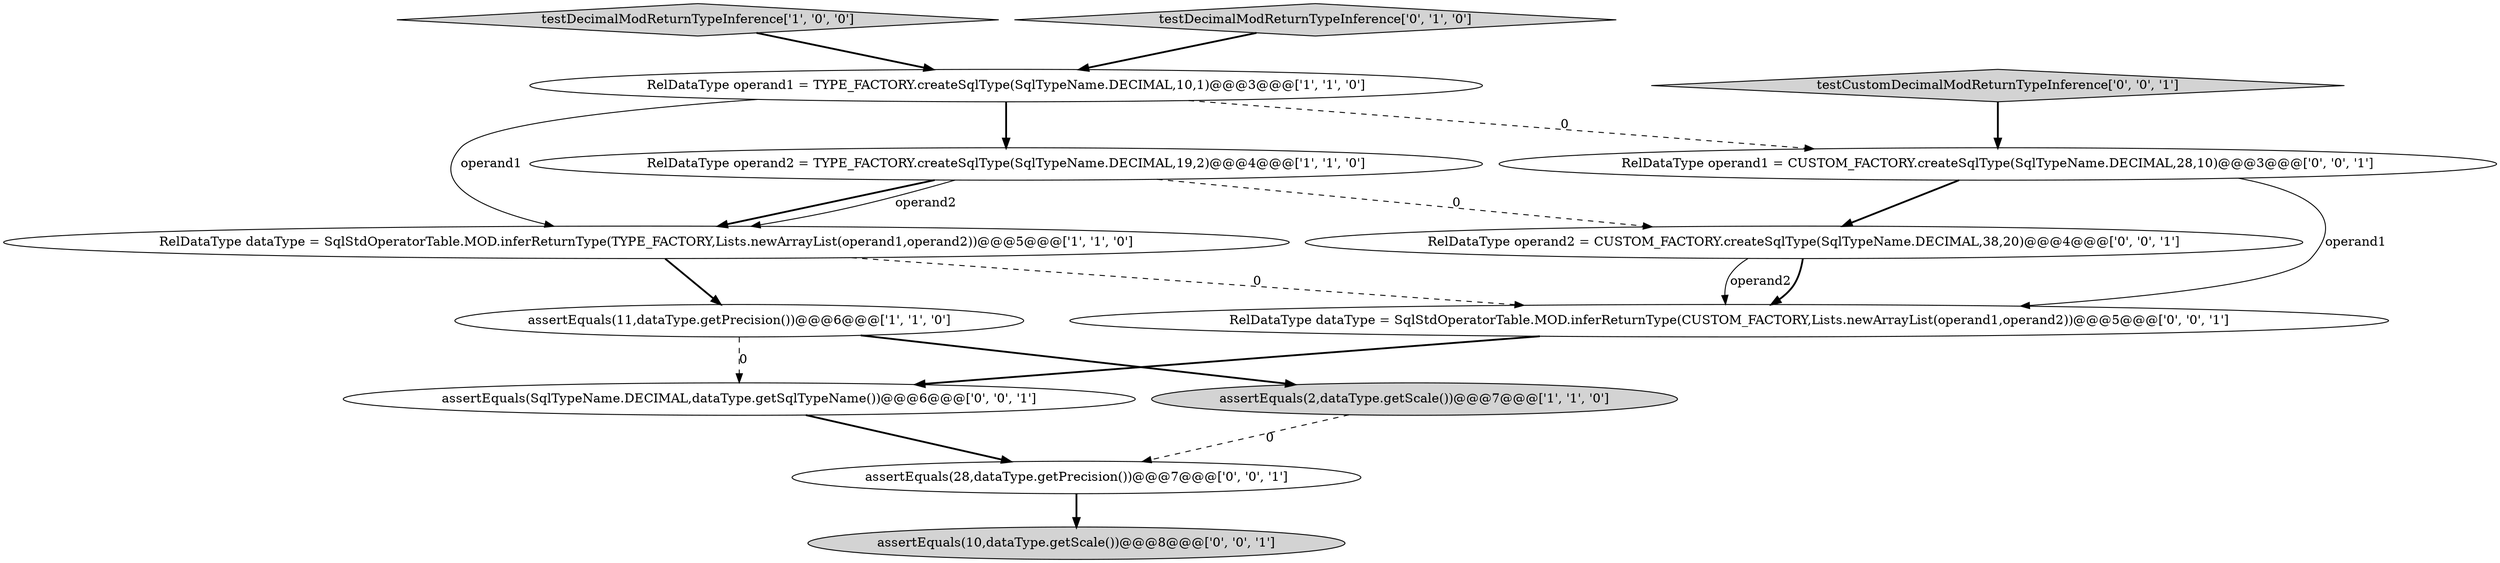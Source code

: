 digraph {
7 [style = filled, label = "assertEquals(10,dataType.getScale())@@@8@@@['0', '0', '1']", fillcolor = lightgray, shape = ellipse image = "AAA0AAABBB3BBB"];
4 [style = filled, label = "RelDataType dataType = SqlStdOperatorTable.MOD.inferReturnType(TYPE_FACTORY,Lists.newArrayList(operand1,operand2))@@@5@@@['1', '1', '0']", fillcolor = white, shape = ellipse image = "AAA0AAABBB1BBB"];
5 [style = filled, label = "assertEquals(11,dataType.getPrecision())@@@6@@@['1', '1', '0']", fillcolor = white, shape = ellipse image = "AAA0AAABBB1BBB"];
12 [style = filled, label = "RelDataType operand2 = CUSTOM_FACTORY.createSqlType(SqlTypeName.DECIMAL,38,20)@@@4@@@['0', '0', '1']", fillcolor = white, shape = ellipse image = "AAA0AAABBB3BBB"];
8 [style = filled, label = "RelDataType dataType = SqlStdOperatorTable.MOD.inferReturnType(CUSTOM_FACTORY,Lists.newArrayList(operand1,operand2))@@@5@@@['0', '0', '1']", fillcolor = white, shape = ellipse image = "AAA0AAABBB3BBB"];
1 [style = filled, label = "testDecimalModReturnTypeInference['1', '0', '0']", fillcolor = lightgray, shape = diamond image = "AAA0AAABBB1BBB"];
3 [style = filled, label = "RelDataType operand1 = TYPE_FACTORY.createSqlType(SqlTypeName.DECIMAL,10,1)@@@3@@@['1', '1', '0']", fillcolor = white, shape = ellipse image = "AAA0AAABBB1BBB"];
13 [style = filled, label = "assertEquals(SqlTypeName.DECIMAL,dataType.getSqlTypeName())@@@6@@@['0', '0', '1']", fillcolor = white, shape = ellipse image = "AAA0AAABBB3BBB"];
0 [style = filled, label = "assertEquals(2,dataType.getScale())@@@7@@@['1', '1', '0']", fillcolor = lightgray, shape = ellipse image = "AAA0AAABBB1BBB"];
9 [style = filled, label = "assertEquals(28,dataType.getPrecision())@@@7@@@['0', '0', '1']", fillcolor = white, shape = ellipse image = "AAA0AAABBB3BBB"];
2 [style = filled, label = "RelDataType operand2 = TYPE_FACTORY.createSqlType(SqlTypeName.DECIMAL,19,2)@@@4@@@['1', '1', '0']", fillcolor = white, shape = ellipse image = "AAA0AAABBB1BBB"];
11 [style = filled, label = "RelDataType operand1 = CUSTOM_FACTORY.createSqlType(SqlTypeName.DECIMAL,28,10)@@@3@@@['0', '0', '1']", fillcolor = white, shape = ellipse image = "AAA0AAABBB3BBB"];
6 [style = filled, label = "testDecimalModReturnTypeInference['0', '1', '0']", fillcolor = lightgray, shape = diamond image = "AAA0AAABBB2BBB"];
10 [style = filled, label = "testCustomDecimalModReturnTypeInference['0', '0', '1']", fillcolor = lightgray, shape = diamond image = "AAA0AAABBB3BBB"];
5->13 [style = dashed, label="0"];
6->3 [style = bold, label=""];
11->8 [style = solid, label="operand1"];
1->3 [style = bold, label=""];
3->4 [style = solid, label="operand1"];
11->12 [style = bold, label=""];
9->7 [style = bold, label=""];
2->4 [style = bold, label=""];
12->8 [style = solid, label="operand2"];
2->12 [style = dashed, label="0"];
3->2 [style = bold, label=""];
5->0 [style = bold, label=""];
12->8 [style = bold, label=""];
2->4 [style = solid, label="operand2"];
4->8 [style = dashed, label="0"];
13->9 [style = bold, label=""];
0->9 [style = dashed, label="0"];
4->5 [style = bold, label=""];
3->11 [style = dashed, label="0"];
8->13 [style = bold, label=""];
10->11 [style = bold, label=""];
}
